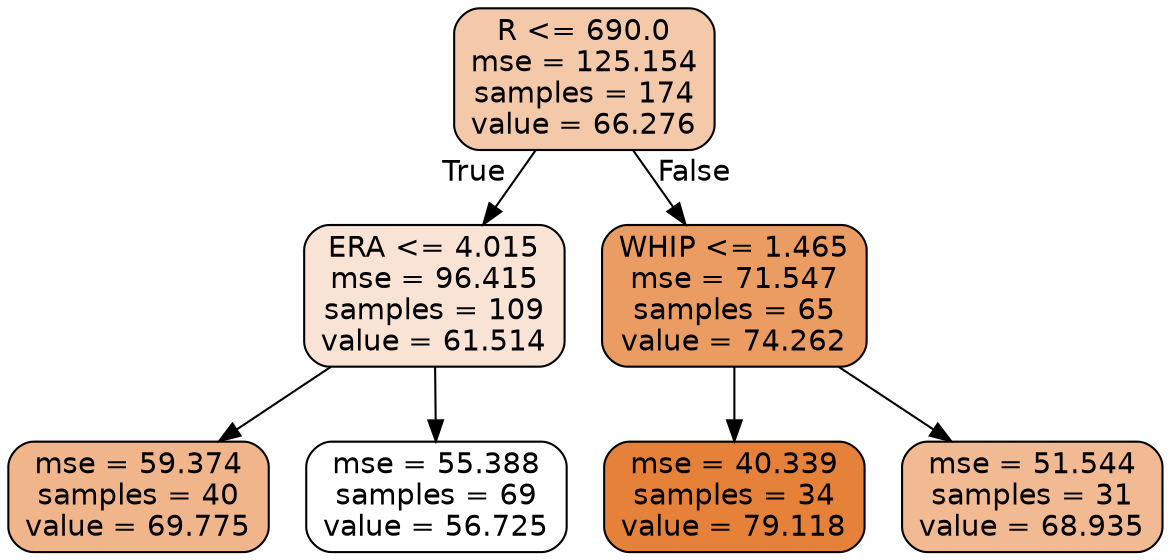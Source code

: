 digraph Tree {
node [shape=box, style="filled, rounded", color="black", fontname=helvetica] ;
edge [fontname=helvetica] ;
0 [label="R <= 690.0\nmse = 125.154\nsamples = 174\nvalue = 66.276", fillcolor="#e581396d"] ;
1 [label="ERA <= 4.015\nmse = 96.415\nsamples = 109\nvalue = 61.514", fillcolor="#e5813937"] ;
0 -> 1 [labeldistance=2.5, labelangle=45, headlabel="True"] ;
2 [label="mse = 59.374\nsamples = 40\nvalue = 69.775", fillcolor="#e5813995"] ;
1 -> 2 ;
3 [label="mse = 55.388\nsamples = 69\nvalue = 56.725", fillcolor="#e5813900"] ;
1 -> 3 ;
4 [label="WHIP <= 1.465\nmse = 71.547\nsamples = 65\nvalue = 74.262", fillcolor="#e58139c8"] ;
0 -> 4 [labeldistance=2.5, labelangle=-45, headlabel="False"] ;
5 [label="mse = 40.339\nsamples = 34\nvalue = 79.118", fillcolor="#e58139ff"] ;
4 -> 5 ;
6 [label="mse = 51.544\nsamples = 31\nvalue = 68.935", fillcolor="#e581398b"] ;
4 -> 6 ;
}